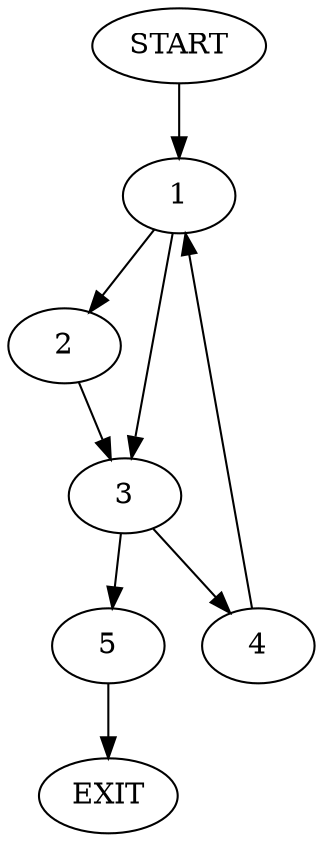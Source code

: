digraph {
0 [label="START"]
6 [label="EXIT"]
0 -> 1
1 -> 2
1 -> 3
3 -> 4
3 -> 5
2 -> 3
4 -> 1
5 -> 6
}
